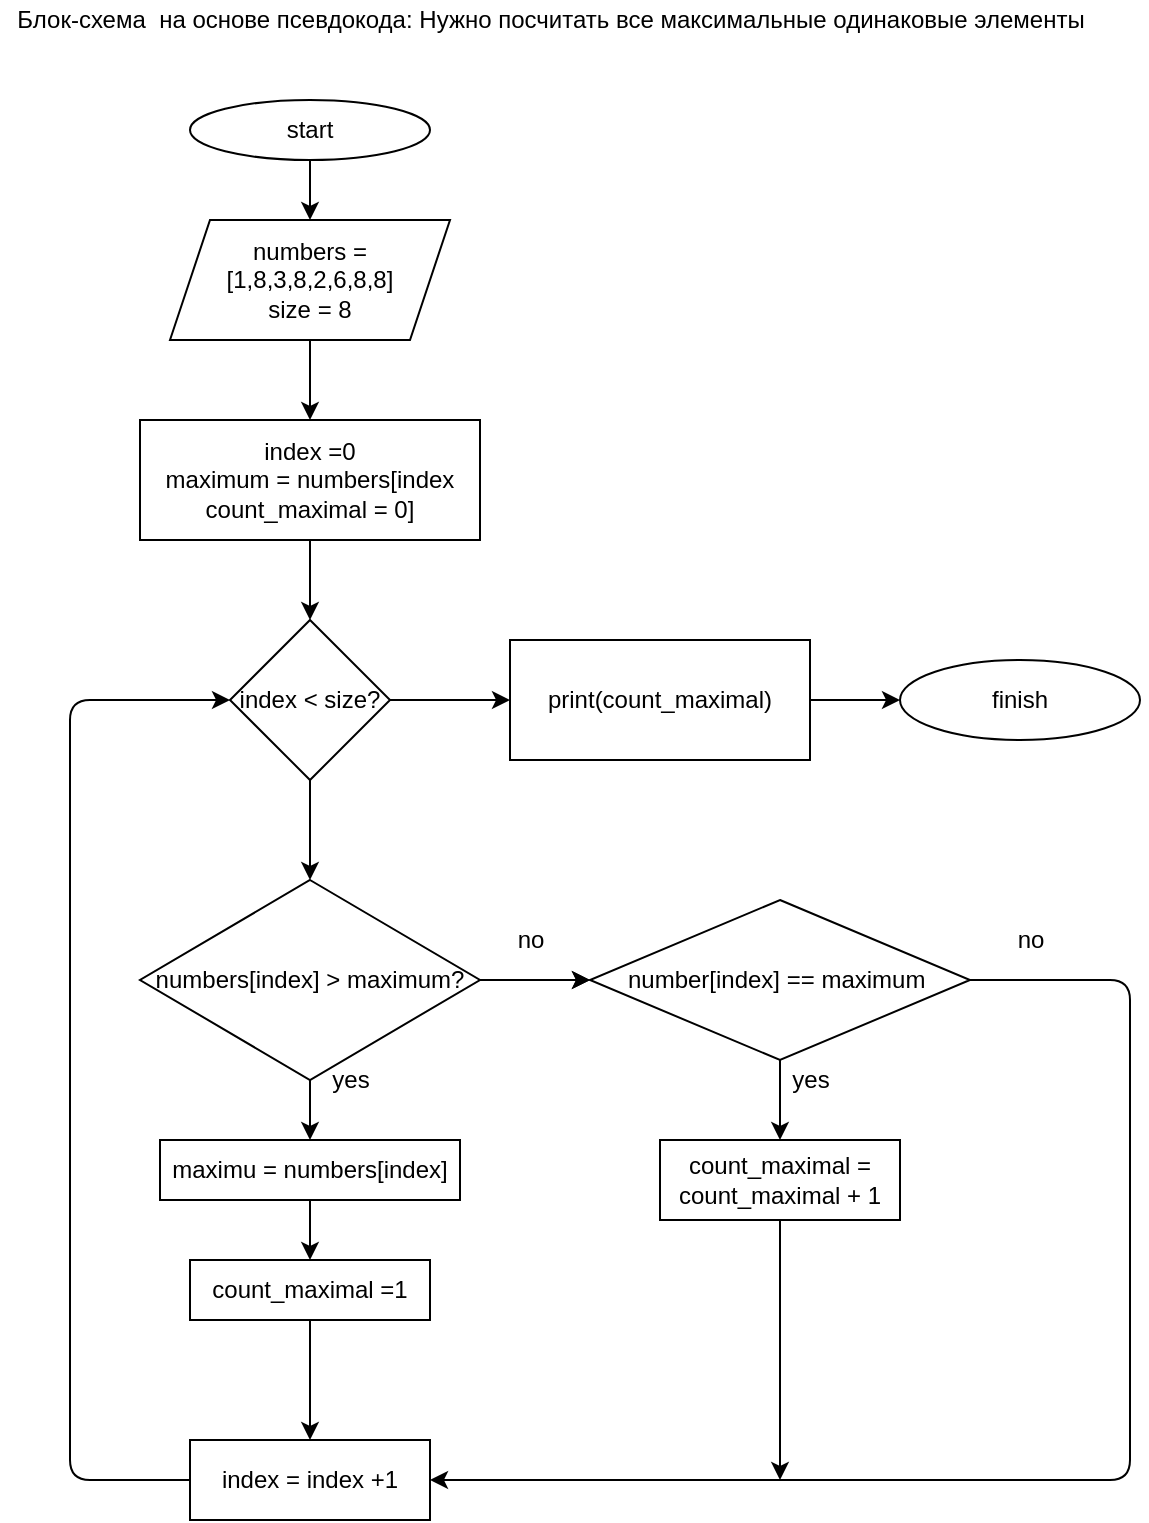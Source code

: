 <mxfile>
    <diagram id="tR1AoCd9k7gNsroVEPG6" name="Page-1">
        <mxGraphModel dx="649" dy="602" grid="1" gridSize="10" guides="1" tooltips="1" connect="1" arrows="1" fold="1" page="1" pageScale="1" pageWidth="827" pageHeight="1169" math="0" shadow="0">
            <root>
                <mxCell id="0"/>
                <mxCell id="1" parent="0"/>
                <mxCell id="5" value="" style="edgeStyle=none;html=1;" edge="1" parent="1" source="2" target="4">
                    <mxGeometry relative="1" as="geometry"/>
                </mxCell>
                <mxCell id="2" value="start" style="ellipse;whiteSpace=wrap;html=1;" vertex="1" parent="1">
                    <mxGeometry x="230" y="60" width="120" height="30" as="geometry"/>
                </mxCell>
                <mxCell id="3" value="Блок-схема&amp;nbsp; на основе псевдокода: Нужно посчитать все максимальные одинаковые элементы" style="text;html=1;align=center;verticalAlign=middle;resizable=0;points=[];autosize=1;strokeColor=none;fillColor=none;" vertex="1" parent="1">
                    <mxGeometry x="135" y="10" width="550" height="20" as="geometry"/>
                </mxCell>
                <mxCell id="7" value="" style="edgeStyle=none;html=1;" edge="1" parent="1" source="4" target="6">
                    <mxGeometry relative="1" as="geometry"/>
                </mxCell>
                <mxCell id="4" value="numbers =[1,8,3,8,2,6,8,8]&lt;br&gt;size = 8" style="shape=parallelogram;perimeter=parallelogramPerimeter;whiteSpace=wrap;html=1;fixedSize=1;" vertex="1" parent="1">
                    <mxGeometry x="220" y="120" width="140" height="60" as="geometry"/>
                </mxCell>
                <mxCell id="9" value="" style="edgeStyle=none;html=1;" edge="1" parent="1" source="6" target="8">
                    <mxGeometry relative="1" as="geometry"/>
                </mxCell>
                <mxCell id="6" value="index =0&lt;br&gt;maximum = numbers[index&lt;br&gt;count_maximal = 0]" style="whiteSpace=wrap;html=1;" vertex="1" parent="1">
                    <mxGeometry x="205" y="220" width="170" height="60" as="geometry"/>
                </mxCell>
                <mxCell id="11" value="" style="edgeStyle=none;html=1;" edge="1" parent="1" source="8" target="10">
                    <mxGeometry relative="1" as="geometry"/>
                </mxCell>
                <mxCell id="20" value="" style="edgeStyle=none;html=1;" edge="1" parent="1" source="8" target="19">
                    <mxGeometry relative="1" as="geometry"/>
                </mxCell>
                <mxCell id="8" value="index &amp;lt; size?" style="rhombus;whiteSpace=wrap;html=1;" vertex="1" parent="1">
                    <mxGeometry x="250" y="320" width="80" height="80" as="geometry"/>
                </mxCell>
                <mxCell id="13" value="" style="edgeStyle=none;html=1;" edge="1" parent="1" source="10" target="12">
                    <mxGeometry relative="1" as="geometry"/>
                </mxCell>
                <mxCell id="17" value="" style="edgeStyle=none;html=1;" edge="1" parent="1" source="10" target="16">
                    <mxGeometry relative="1" as="geometry"/>
                </mxCell>
                <mxCell id="22" value="" style="edgeStyle=none;html=1;" edge="1" parent="1" source="10" target="16">
                    <mxGeometry relative="1" as="geometry"/>
                </mxCell>
                <mxCell id="10" value="numbers[index] &amp;gt; maximum?" style="rhombus;whiteSpace=wrap;html=1;" vertex="1" parent="1">
                    <mxGeometry x="205" y="450" width="170" height="100" as="geometry"/>
                </mxCell>
                <mxCell id="15" value="" style="edgeStyle=none;html=1;" edge="1" parent="1" source="12" target="14">
                    <mxGeometry relative="1" as="geometry"/>
                </mxCell>
                <mxCell id="12" value="maximu = numbers[index]" style="whiteSpace=wrap;html=1;" vertex="1" parent="1">
                    <mxGeometry x="215" y="580" width="150" height="30" as="geometry"/>
                </mxCell>
                <mxCell id="31" value="" style="edgeStyle=none;html=1;" edge="1" parent="1" source="14" target="26">
                    <mxGeometry relative="1" as="geometry"/>
                </mxCell>
                <mxCell id="14" value="count_maximal =1" style="whiteSpace=wrap;html=1;" vertex="1" parent="1">
                    <mxGeometry x="230" y="640" width="120" height="30" as="geometry"/>
                </mxCell>
                <mxCell id="25" value="" style="edgeStyle=none;html=1;" edge="1" parent="1" source="16" target="24">
                    <mxGeometry relative="1" as="geometry"/>
                </mxCell>
                <mxCell id="28" style="edgeStyle=none;html=1;exitX=1;exitY=0.5;exitDx=0;exitDy=0;entryX=1;entryY=0.5;entryDx=0;entryDy=0;" edge="1" parent="1" source="16" target="26">
                    <mxGeometry relative="1" as="geometry">
                        <mxPoint x="700" y="490" as="targetPoint"/>
                        <Array as="points">
                            <mxPoint x="700" y="500"/>
                            <mxPoint x="700" y="750"/>
                        </Array>
                    </mxGeometry>
                </mxCell>
                <mxCell id="16" value="number[index] == maximum&amp;nbsp;" style="rhombus;whiteSpace=wrap;html=1;" vertex="1" parent="1">
                    <mxGeometry x="430" y="460" width="190" height="80" as="geometry"/>
                </mxCell>
                <mxCell id="35" value="" style="edgeStyle=none;html=1;" edge="1" parent="1" source="19" target="34">
                    <mxGeometry relative="1" as="geometry"/>
                </mxCell>
                <mxCell id="19" value="print(count_maximal)" style="whiteSpace=wrap;html=1;" vertex="1" parent="1">
                    <mxGeometry x="390" y="330" width="150" height="60" as="geometry"/>
                </mxCell>
                <mxCell id="21" value="yes" style="text;html=1;align=center;verticalAlign=middle;resizable=0;points=[];autosize=1;strokeColor=none;fillColor=none;" vertex="1" parent="1">
                    <mxGeometry x="295" y="540" width="30" height="20" as="geometry"/>
                </mxCell>
                <mxCell id="23" value="no" style="text;html=1;align=center;verticalAlign=middle;resizable=0;points=[];autosize=1;strokeColor=none;fillColor=none;" vertex="1" parent="1">
                    <mxGeometry x="385" y="470" width="30" height="20" as="geometry"/>
                </mxCell>
                <mxCell id="33" style="edgeStyle=none;html=1;" edge="1" parent="1" source="24">
                    <mxGeometry relative="1" as="geometry">
                        <mxPoint x="525" y="750" as="targetPoint"/>
                    </mxGeometry>
                </mxCell>
                <mxCell id="24" value="count_maximal = count_maximal + 1" style="whiteSpace=wrap;html=1;" vertex="1" parent="1">
                    <mxGeometry x="465" y="580" width="120" height="40" as="geometry"/>
                </mxCell>
                <mxCell id="32" style="edgeStyle=none;html=1;exitX=0;exitY=0.5;exitDx=0;exitDy=0;entryX=0;entryY=0.5;entryDx=0;entryDy=0;" edge="1" parent="1" source="26" target="8">
                    <mxGeometry relative="1" as="geometry">
                        <mxPoint x="170" y="360" as="targetPoint"/>
                        <Array as="points">
                            <mxPoint x="170" y="750"/>
                            <mxPoint x="170" y="580"/>
                            <mxPoint x="170" y="360"/>
                        </Array>
                    </mxGeometry>
                </mxCell>
                <mxCell id="26" value="index = index +1" style="whiteSpace=wrap;html=1;" vertex="1" parent="1">
                    <mxGeometry x="230" y="730" width="120" height="40" as="geometry"/>
                </mxCell>
                <mxCell id="29" value="no" style="text;html=1;align=center;verticalAlign=middle;resizable=0;points=[];autosize=1;strokeColor=none;fillColor=none;" vertex="1" parent="1">
                    <mxGeometry x="635" y="470" width="30" height="20" as="geometry"/>
                </mxCell>
                <mxCell id="30" value="yes" style="text;html=1;align=center;verticalAlign=middle;resizable=0;points=[];autosize=1;strokeColor=none;fillColor=none;" vertex="1" parent="1">
                    <mxGeometry x="525" y="540" width="30" height="20" as="geometry"/>
                </mxCell>
                <mxCell id="34" value="finish" style="ellipse;whiteSpace=wrap;html=1;" vertex="1" parent="1">
                    <mxGeometry x="585" y="340" width="120" height="40" as="geometry"/>
                </mxCell>
            </root>
        </mxGraphModel>
    </diagram>
</mxfile>